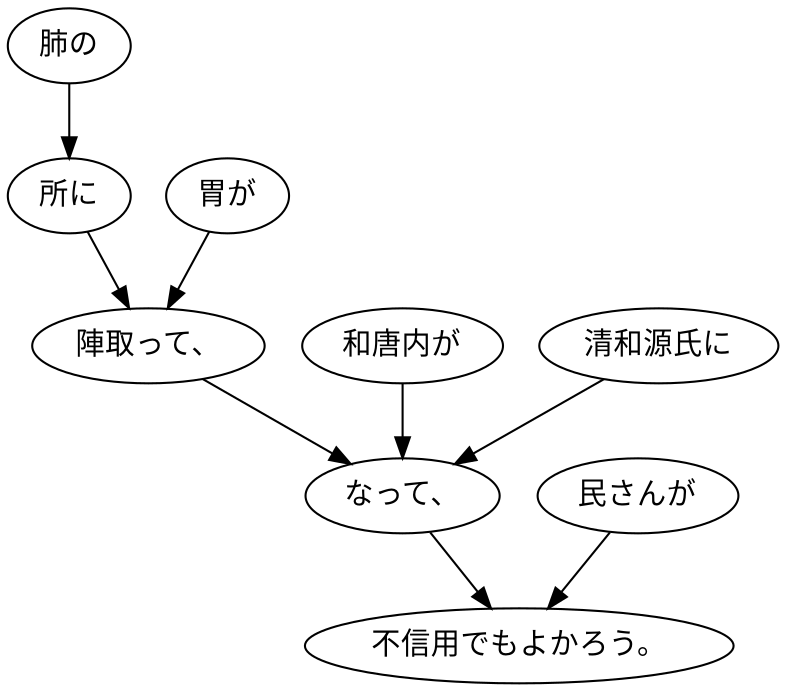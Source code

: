 digraph graph4494 {
	node0 [label="肺の"];
	node1 [label="所に"];
	node2 [label="胃が"];
	node3 [label="陣取って、"];
	node4 [label="和唐内が"];
	node5 [label="清和源氏に"];
	node6 [label="なって、"];
	node7 [label="民さんが"];
	node8 [label="不信用でもよかろう。"];
	node0 -> node1;
	node1 -> node3;
	node2 -> node3;
	node3 -> node6;
	node4 -> node6;
	node5 -> node6;
	node6 -> node8;
	node7 -> node8;
}

